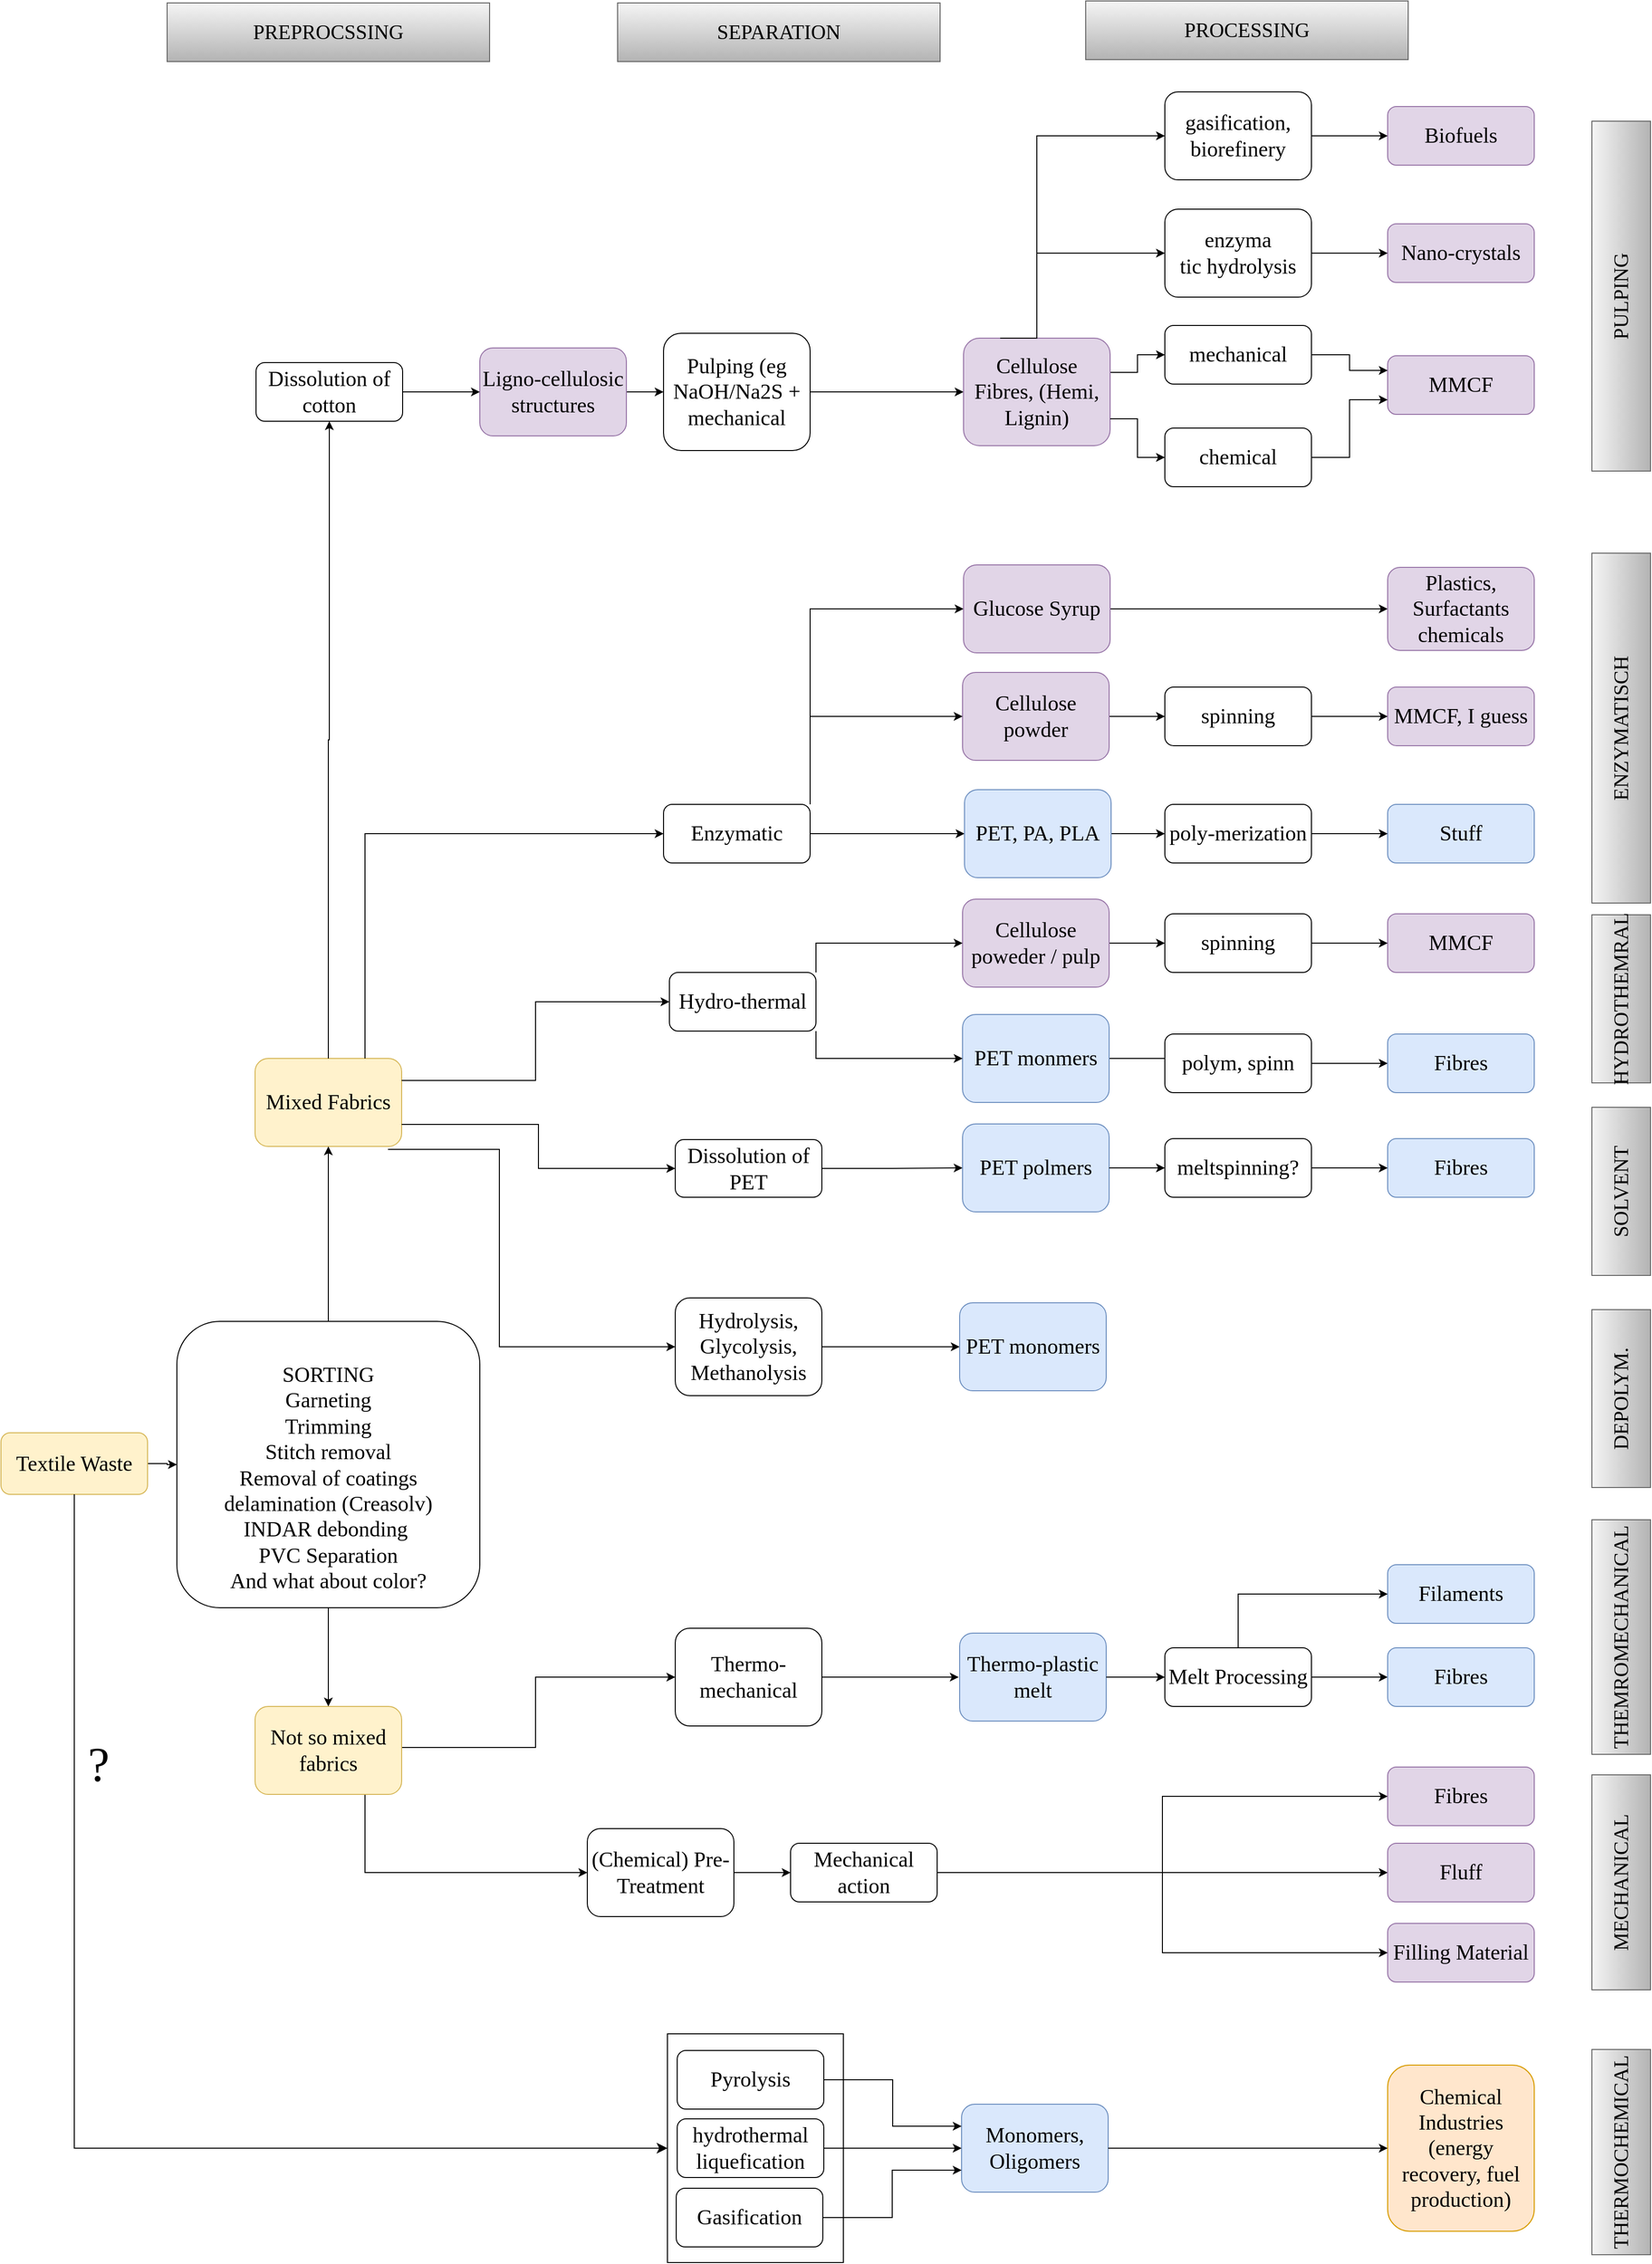 <mxfile version="24.2.5" type="github">
  <diagram name="Seite-1" id="n43Q2hlfnNrCcuuYLtz6">
    <mxGraphModel dx="1549" dy="1703" grid="1" gridSize="10" guides="1" tooltips="1" connect="1" arrows="1" fold="1" page="1" pageScale="1" pageWidth="1169" pageHeight="827" math="0" shadow="0">
      <root>
        <mxCell id="0" />
        <mxCell id="1" parent="0" />
        <mxCell id="oTmGzJvPV3tGszkm3sWM-37" value="" style="rounded=0;whiteSpace=wrap;html=1;" parent="1" vertex="1">
          <mxGeometry x="692" y="1503" width="180" height="234" as="geometry" />
        </mxCell>
        <mxCell id="oTmGzJvPV3tGszkm3sWM-26" value="" style="edgeStyle=orthogonalEdgeStyle;rounded=0;orthogonalLoop=1;jettySize=auto;html=1;" parent="1" source="uNR0yB9YS_MFiwE8tCcT-1" target="oTmGzJvPV3tGszkm3sWM-1" edge="1">
          <mxGeometry relative="1" as="geometry" />
        </mxCell>
        <mxCell id="uNR0yB9YS_MFiwE8tCcT-1" value="Textile Waste" style="rounded=1;whiteSpace=wrap;html=1;fontFamily=Rubik light;fontSize=22;fillColor=#fff2cc;strokeColor=#d6b656;" parent="1" vertex="1">
          <mxGeometry x="10" y="888" width="150" height="63" as="geometry" />
        </mxCell>
        <mxCell id="uNR0yB9YS_MFiwE8tCcT-5" value="" style="edgeStyle=orthogonalEdgeStyle;rounded=0;orthogonalLoop=1;jettySize=auto;html=1;exitX=1;exitY=0.5;exitDx=0;exitDy=0;" parent="1" source="uNR0yB9YS_MFiwE8tCcT-9" target="uNR0yB9YS_MFiwE8tCcT-4" edge="1">
          <mxGeometry relative="1" as="geometry">
            <mxPoint x="420" y="1337" as="sourcePoint" />
          </mxGeometry>
        </mxCell>
        <mxCell id="uNR0yB9YS_MFiwE8tCcT-12" value="" style="edgeStyle=orthogonalEdgeStyle;rounded=0;orthogonalLoop=1;jettySize=auto;html=1;entryX=0;entryY=0.5;entryDx=0;entryDy=0;" parent="1" source="uNR0yB9YS_MFiwE8tCcT-4" target="uNR0yB9YS_MFiwE8tCcT-6" edge="1">
          <mxGeometry relative="1" as="geometry">
            <mxPoint x="1426" y="1174" as="targetPoint" />
          </mxGeometry>
        </mxCell>
        <mxCell id="uNR0yB9YS_MFiwE8tCcT-4" value="Mechanical action" style="rounded=1;whiteSpace=wrap;html=1;fontFamily=Rubik light;fontSize=22;" parent="1" vertex="1">
          <mxGeometry x="818" y="1308" width="150" height="60" as="geometry" />
        </mxCell>
        <mxCell id="uNR0yB9YS_MFiwE8tCcT-6" value="Fluff" style="rounded=1;whiteSpace=wrap;html=1;fontFamily=Rubik light;fontSize=22;fillColor=#e1d5e7;strokeColor=#9673a6;" parent="1" vertex="1">
          <mxGeometry x="1429" y="1308" width="150" height="60" as="geometry" />
        </mxCell>
        <mxCell id="uNR0yB9YS_MFiwE8tCcT-7" value="Fibres" style="rounded=1;whiteSpace=wrap;html=1;fontFamily=Rubik light;fontSize=22;fillColor=#e1d5e7;strokeColor=#9673a6;" parent="1" vertex="1">
          <mxGeometry x="1429" y="1230" width="150" height="60" as="geometry" />
        </mxCell>
        <mxCell id="uNR0yB9YS_MFiwE8tCcT-8" value="Filling Material" style="rounded=1;whiteSpace=wrap;html=1;fontFamily=Rubik light;fontSize=22;fillColor=#e1d5e7;strokeColor=#9673a6;" parent="1" vertex="1">
          <mxGeometry x="1429" y="1390" width="150" height="60" as="geometry" />
        </mxCell>
        <mxCell id="uNR0yB9YS_MFiwE8tCcT-9" value="(Chemical) Pre- Treatment" style="rounded=1;whiteSpace=wrap;html=1;fontFamily=Rubik light;fontSize=22;" parent="1" vertex="1">
          <mxGeometry x="610" y="1293" width="150" height="90" as="geometry" />
        </mxCell>
        <mxCell id="uNR0yB9YS_MFiwE8tCcT-16" value="" style="edgeStyle=orthogonalEdgeStyle;rounded=0;orthogonalLoop=1;jettySize=auto;html=1;entryX=0;entryY=0.5;entryDx=0;entryDy=0;exitX=1;exitY=0.5;exitDx=0;exitDy=0;" parent="1" source="uNR0yB9YS_MFiwE8tCcT-4" target="uNR0yB9YS_MFiwE8tCcT-8" edge="1">
          <mxGeometry relative="1" as="geometry">
            <mxPoint x="1085" y="1436" as="sourcePoint" />
            <mxPoint x="1152" y="1366" as="targetPoint" />
          </mxGeometry>
        </mxCell>
        <mxCell id="uNR0yB9YS_MFiwE8tCcT-31" value="Mixed Fabrics" style="rounded=1;whiteSpace=wrap;html=1;fontFamily=Rubik light;fontSize=22;fillColor=#fff2cc;strokeColor=#d6b656;" parent="1" vertex="1">
          <mxGeometry x="270" y="505" width="150" height="90" as="geometry" />
        </mxCell>
        <mxCell id="uNR0yB9YS_MFiwE8tCcT-34" value="" style="edgeStyle=orthogonalEdgeStyle;rounded=0;orthogonalLoop=1;jettySize=auto;html=1;exitX=0.5;exitY=0;exitDx=0;exitDy=0;" parent="1" source="oTmGzJvPV3tGszkm3sWM-1" target="uNR0yB9YS_MFiwE8tCcT-31" edge="1">
          <mxGeometry relative="1" as="geometry">
            <mxPoint x="345" y="902" as="sourcePoint" />
          </mxGeometry>
        </mxCell>
        <mxCell id="uNR0yB9YS_MFiwE8tCcT-39" value="" style="edgeStyle=orthogonalEdgeStyle;rounded=0;orthogonalLoop=1;jettySize=auto;html=1;" parent="1" source="uNR0yB9YS_MFiwE8tCcT-36" target="uNR0yB9YS_MFiwE8tCcT-38" edge="1">
          <mxGeometry relative="1" as="geometry" />
        </mxCell>
        <mxCell id="uNR0yB9YS_MFiwE8tCcT-36" value="Melt Processing" style="rounded=1;whiteSpace=wrap;html=1;fontFamily=Rubik light;fontSize=22;" parent="1" vertex="1">
          <mxGeometry x="1201" y="1108" width="150" height="60" as="geometry" />
        </mxCell>
        <mxCell id="uNR0yB9YS_MFiwE8tCcT-37" value="" style="edgeStyle=orthogonalEdgeStyle;rounded=0;orthogonalLoop=1;jettySize=auto;html=1;entryX=0;entryY=0.5;entryDx=0;entryDy=0;exitX=0.447;exitY=0.023;exitDx=0;exitDy=0;exitPerimeter=0;" parent="1" source="uNR0yB9YS_MFiwE8tCcT-43" target="gpuwcMl62I-yFC2jny8J-45" edge="1">
          <mxGeometry relative="1" as="geometry">
            <mxPoint x="627" y="1186" as="sourcePoint" />
            <mxPoint x="700" y="1186" as="targetPoint" />
            <Array as="points">
              <mxPoint x="557" y="1210" />
              <mxPoint x="557" y="1138" />
            </Array>
          </mxGeometry>
        </mxCell>
        <mxCell id="uNR0yB9YS_MFiwE8tCcT-38" value="Fibres" style="whiteSpace=wrap;html=1;fontSize=22;fontFamily=Rubik light;rounded=1;fillColor=#dae8fc;strokeColor=#6c8ebf;" parent="1" vertex="1">
          <mxGeometry x="1429" y="1108" width="150" height="60" as="geometry" />
        </mxCell>
        <mxCell id="uNR0yB9YS_MFiwE8tCcT-40" value="Filaments" style="whiteSpace=wrap;html=1;fontSize=22;fontFamily=Rubik light;rounded=1;fillColor=#dae8fc;strokeColor=#6c8ebf;" parent="1" vertex="1">
          <mxGeometry x="1429" y="1023" width="150" height="60" as="geometry" />
        </mxCell>
        <mxCell id="uNR0yB9YS_MFiwE8tCcT-41" value="" style="edgeStyle=orthogonalEdgeStyle;rounded=0;orthogonalLoop=1;jettySize=auto;html=1;entryX=0;entryY=0.5;entryDx=0;entryDy=0;exitX=0.5;exitY=0;exitDx=0;exitDy=0;" parent="1" source="uNR0yB9YS_MFiwE8tCcT-36" target="uNR0yB9YS_MFiwE8tCcT-40" edge="1">
          <mxGeometry relative="1" as="geometry">
            <mxPoint x="1075" y="1023" as="sourcePoint" />
            <mxPoint x="1155" y="1023" as="targetPoint" />
          </mxGeometry>
        </mxCell>
        <mxCell id="uNR0yB9YS_MFiwE8tCcT-57" value="" style="edgeStyle=orthogonalEdgeStyle;rounded=0;orthogonalLoop=1;jettySize=auto;html=1;entryX=0;entryY=0.5;entryDx=0;entryDy=0;" parent="1" source="uNR0yB9YS_MFiwE8tCcT-42" target="uNR0yB9YS_MFiwE8tCcT-56" edge="1">
          <mxGeometry relative="1" as="geometry">
            <mxPoint x="790" y="-177" as="targetPoint" />
          </mxGeometry>
        </mxCell>
        <mxCell id="uNR0yB9YS_MFiwE8tCcT-42" value="Ligno-cellulosic structures" style="rounded=1;whiteSpace=wrap;html=1;fontFamily=Rubik light;fontSize=22;fillColor=#e1d5e7;strokeColor=#9673a6;" parent="1" vertex="1">
          <mxGeometry x="500" y="-222" width="150" height="90" as="geometry" />
        </mxCell>
        <mxCell id="oTmGzJvPV3tGszkm3sWM-3" value="" style="edgeStyle=orthogonalEdgeStyle;rounded=0;orthogonalLoop=1;jettySize=auto;html=1;entryX=0;entryY=0.5;entryDx=0;entryDy=0;exitX=0.75;exitY=1;exitDx=0;exitDy=0;" parent="1" source="uNR0yB9YS_MFiwE8tCcT-43" target="uNR0yB9YS_MFiwE8tCcT-9" edge="1">
          <mxGeometry relative="1" as="geometry">
            <mxPoint x="345" y="1307" as="targetPoint" />
          </mxGeometry>
        </mxCell>
        <mxCell id="uNR0yB9YS_MFiwE8tCcT-43" value="Not so mixed fabrics" style="rounded=1;whiteSpace=wrap;html=1;fontFamily=Rubik light;fontSize=22;fillColor=#fff2cc;strokeColor=#d6b656;" parent="1" vertex="1">
          <mxGeometry x="270" y="1168" width="150" height="90" as="geometry" />
        </mxCell>
        <mxCell id="uNR0yB9YS_MFiwE8tCcT-55" value="" style="edgeStyle=orthogonalEdgeStyle;rounded=0;orthogonalLoop=1;jettySize=auto;html=1;" parent="1" source="uNR0yB9YS_MFiwE8tCcT-50" target="uNR0yB9YS_MFiwE8tCcT-42" edge="1">
          <mxGeometry relative="1" as="geometry" />
        </mxCell>
        <mxCell id="uNR0yB9YS_MFiwE8tCcT-50" value="Dissolution of cotton" style="rounded=1;whiteSpace=wrap;html=1;fontFamily=Rubik light;fontSize=22;" parent="1" vertex="1">
          <mxGeometry x="271" y="-207" width="150" height="60" as="geometry" />
        </mxCell>
        <mxCell id="uNR0yB9YS_MFiwE8tCcT-52" value="Thermo-plastic melt" style="rounded=1;whiteSpace=wrap;html=1;fontFamily=Rubik light;fontSize=22;fillColor=#dae8fc;strokeColor=#6c8ebf;" parent="1" vertex="1">
          <mxGeometry x="991" y="1093" width="150" height="90" as="geometry" />
        </mxCell>
        <mxCell id="uNR0yB9YS_MFiwE8tCcT-54" value="" style="edgeStyle=orthogonalEdgeStyle;rounded=0;orthogonalLoop=1;jettySize=auto;html=1;exitX=1;exitY=0.5;exitDx=0;exitDy=0;" parent="1" source="uNR0yB9YS_MFiwE8tCcT-52" target="uNR0yB9YS_MFiwE8tCcT-36" edge="1">
          <mxGeometry relative="1" as="geometry">
            <mxPoint x="627" y="1186" as="sourcePoint" />
            <mxPoint x="940" y="1133" as="targetPoint" />
          </mxGeometry>
        </mxCell>
        <mxCell id="uNR0yB9YS_MFiwE8tCcT-59" value="" style="edgeStyle=orthogonalEdgeStyle;rounded=0;orthogonalLoop=1;jettySize=auto;html=1;exitX=1;exitY=0.5;exitDx=0;exitDy=0;" parent="1" source="uNR0yB9YS_MFiwE8tCcT-56" target="uNR0yB9YS_MFiwE8tCcT-58" edge="1">
          <mxGeometry relative="1" as="geometry">
            <mxPoint x="910" y="-169" as="sourcePoint" />
          </mxGeometry>
        </mxCell>
        <mxCell id="uNR0yB9YS_MFiwE8tCcT-56" value="Pulping (eg NaOH/Na2S + mechanical" style="whiteSpace=wrap;html=1;fontSize=22;fontFamily=Rubik light;rounded=1;" parent="1" vertex="1">
          <mxGeometry x="688" y="-237" width="150" height="120" as="geometry" />
        </mxCell>
        <mxCell id="uNR0yB9YS_MFiwE8tCcT-65" value="" style="edgeStyle=orthogonalEdgeStyle;rounded=0;orthogonalLoop=1;jettySize=auto;html=1;entryX=0;entryY=0.5;entryDx=0;entryDy=0;exitX=0.967;exitY=0.318;exitDx=0;exitDy=0;exitPerimeter=0;" parent="1" source="uNR0yB9YS_MFiwE8tCcT-58" target="uNR0yB9YS_MFiwE8tCcT-63" edge="1">
          <mxGeometry relative="1" as="geometry" />
        </mxCell>
        <mxCell id="uNR0yB9YS_MFiwE8tCcT-58" value="Cellulose Fibres, (Hemi, Lignin)" style="whiteSpace=wrap;html=1;fontSize=22;fontFamily=Rubik light;fillColor=#e1d5e7;strokeColor=#9673a6;rounded=1;" parent="1" vertex="1">
          <mxGeometry x="995" y="-232" width="150" height="110" as="geometry" />
        </mxCell>
        <mxCell id="uNR0yB9YS_MFiwE8tCcT-61" value="MMCF" style="whiteSpace=wrap;html=1;fontSize=22;fontFamily=Rubik light;rounded=1;fillColor=#e1d5e7;strokeColor=#9673a6;" parent="1" vertex="1">
          <mxGeometry x="1429" y="-214" width="150" height="60" as="geometry" />
        </mxCell>
        <mxCell id="uNR0yB9YS_MFiwE8tCcT-63" value="mechanical" style="whiteSpace=wrap;html=1;fontSize=22;fontFamily=Rubik light;rounded=1;" parent="1" vertex="1">
          <mxGeometry x="1201" y="-245" width="150" height="60" as="geometry" />
        </mxCell>
        <mxCell id="uNR0yB9YS_MFiwE8tCcT-64" value="chemical" style="whiteSpace=wrap;html=1;fontSize=22;fontFamily=Rubik light;rounded=1;" parent="1" vertex="1">
          <mxGeometry x="1201" y="-140" width="150" height="60" as="geometry" />
        </mxCell>
        <mxCell id="uNR0yB9YS_MFiwE8tCcT-68" value="" style="edgeStyle=orthogonalEdgeStyle;rounded=0;orthogonalLoop=1;jettySize=auto;html=1;entryX=0;entryY=0.25;entryDx=0;entryDy=0;exitX=1;exitY=0.5;exitDx=0;exitDy=0;" parent="1" source="uNR0yB9YS_MFiwE8tCcT-63" target="uNR0yB9YS_MFiwE8tCcT-61" edge="1">
          <mxGeometry relative="1" as="geometry">
            <mxPoint x="1081" y="-179" as="sourcePoint" />
            <mxPoint x="1181" y="-289" as="targetPoint" />
          </mxGeometry>
        </mxCell>
        <mxCell id="uNR0yB9YS_MFiwE8tCcT-69" value="" style="edgeStyle=orthogonalEdgeStyle;rounded=0;orthogonalLoop=1;jettySize=auto;html=1;entryX=0;entryY=0.75;entryDx=0;entryDy=0;exitX=1;exitY=0.5;exitDx=0;exitDy=0;" parent="1" source="uNR0yB9YS_MFiwE8tCcT-64" target="uNR0yB9YS_MFiwE8tCcT-61" edge="1">
          <mxGeometry relative="1" as="geometry">
            <mxPoint x="1301" y="-289" as="sourcePoint" />
            <mxPoint x="1421" y="-220" as="targetPoint" />
          </mxGeometry>
        </mxCell>
        <mxCell id="uNR0yB9YS_MFiwE8tCcT-70" value="Nano-crystals" style="whiteSpace=wrap;html=1;fontSize=22;fontFamily=Rubik light;rounded=1;fillColor=#e1d5e7;strokeColor=#9673a6;" parent="1" vertex="1">
          <mxGeometry x="1429" y="-349" width="150" height="60" as="geometry" />
        </mxCell>
        <mxCell id="uNR0yB9YS_MFiwE8tCcT-71" value="" style="edgeStyle=orthogonalEdgeStyle;rounded=0;orthogonalLoop=1;jettySize=auto;html=1;entryX=0;entryY=0.5;entryDx=0;entryDy=0;exitX=0.5;exitY=0;exitDx=0;exitDy=0;" parent="1" source="uNR0yB9YS_MFiwE8tCcT-58" target="uNR0yB9YS_MFiwE8tCcT-72" edge="1">
          <mxGeometry relative="1" as="geometry">
            <mxPoint x="1081" y="-179" as="sourcePoint" />
            <mxPoint x="1211" y="-205" as="targetPoint" />
            <Array as="points">
              <mxPoint x="1070" y="-319" />
            </Array>
          </mxGeometry>
        </mxCell>
        <mxCell id="uNR0yB9YS_MFiwE8tCcT-74" value="" style="edgeStyle=orthogonalEdgeStyle;rounded=0;orthogonalLoop=1;jettySize=auto;html=1;" parent="1" source="uNR0yB9YS_MFiwE8tCcT-72" target="uNR0yB9YS_MFiwE8tCcT-70" edge="1">
          <mxGeometry relative="1" as="geometry" />
        </mxCell>
        <mxCell id="uNR0yB9YS_MFiwE8tCcT-72" value="enzyma&lt;div&gt;tic hydrolysis&lt;/div&gt;" style="whiteSpace=wrap;html=1;fontSize=22;fontFamily=Rubik light;rounded=1;" parent="1" vertex="1">
          <mxGeometry x="1201" y="-364" width="150" height="90" as="geometry" />
        </mxCell>
        <mxCell id="uNR0yB9YS_MFiwE8tCcT-75" value="Biofuels" style="whiteSpace=wrap;html=1;fontSize=22;fontFamily=Rubik light;rounded=1;fillColor=#e1d5e7;strokeColor=#9673a6;" parent="1" vertex="1">
          <mxGeometry x="1429" y="-469" width="150" height="60" as="geometry" />
        </mxCell>
        <mxCell id="uNR0yB9YS_MFiwE8tCcT-78" value="" style="edgeStyle=orthogonalEdgeStyle;rounded=0;orthogonalLoop=1;jettySize=auto;html=1;" parent="1" source="uNR0yB9YS_MFiwE8tCcT-76" target="uNR0yB9YS_MFiwE8tCcT-75" edge="1">
          <mxGeometry relative="1" as="geometry" />
        </mxCell>
        <mxCell id="uNR0yB9YS_MFiwE8tCcT-76" value="gasification, biorefinery" style="whiteSpace=wrap;html=1;fontSize=22;fontFamily=Rubik light;rounded=1;" parent="1" vertex="1">
          <mxGeometry x="1201" y="-484" width="150" height="90" as="geometry" />
        </mxCell>
        <mxCell id="uNR0yB9YS_MFiwE8tCcT-77" value="" style="edgeStyle=orthogonalEdgeStyle;rounded=0;orthogonalLoop=1;jettySize=auto;html=1;entryX=0;entryY=0.5;entryDx=0;entryDy=0;exitX=0.25;exitY=0;exitDx=0;exitDy=0;" parent="1" source="uNR0yB9YS_MFiwE8tCcT-58" target="uNR0yB9YS_MFiwE8tCcT-76" edge="1">
          <mxGeometry relative="1" as="geometry">
            <mxPoint x="1025" y="-214" as="sourcePoint" />
            <mxPoint x="1181" y="-309" as="targetPoint" />
            <Array as="points">
              <mxPoint x="1070" y="-232" />
              <mxPoint x="1070" y="-439" />
            </Array>
          </mxGeometry>
        </mxCell>
        <mxCell id="gpuwcMl62I-yFC2jny8J-4" value="" style="edgeStyle=orthogonalEdgeStyle;rounded=0;orthogonalLoop=1;jettySize=auto;html=1;" parent="1" source="gpuwcMl62I-yFC2jny8J-1" target="gpuwcMl62I-yFC2jny8J-3" edge="1">
          <mxGeometry relative="1" as="geometry" />
        </mxCell>
        <mxCell id="gpuwcMl62I-yFC2jny8J-1" value="Dissolution of PET" style="rounded=1;whiteSpace=wrap;html=1;fontFamily=Rubik light;fontSize=22;" parent="1" vertex="1">
          <mxGeometry x="700" y="588" width="150" height="59" as="geometry" />
        </mxCell>
        <mxCell id="gpuwcMl62I-yFC2jny8J-3" value="PET polmers" style="rounded=1;whiteSpace=wrap;html=1;fontFamily=Rubik light;fontSize=22;fillColor=#dae8fc;strokeColor=#6c8ebf;" parent="1" vertex="1">
          <mxGeometry x="994" y="572" width="150" height="90" as="geometry" />
        </mxCell>
        <mxCell id="gpuwcMl62I-yFC2jny8J-5" value="Fibres" style="whiteSpace=wrap;html=1;fontSize=22;fontFamily=Rubik light;rounded=1;fillColor=#dae8fc;strokeColor=#6c8ebf;" parent="1" vertex="1">
          <mxGeometry x="1429" y="587" width="150" height="60" as="geometry" />
        </mxCell>
        <mxCell id="gpuwcMl62I-yFC2jny8J-6" value="" style="edgeStyle=orthogonalEdgeStyle;rounded=0;orthogonalLoop=1;jettySize=auto;html=1;entryX=0;entryY=0.5;entryDx=0;entryDy=0;" parent="1" source="gpuwcMl62I-yFC2jny8J-43" target="gpuwcMl62I-yFC2jny8J-5" edge="1">
          <mxGeometry relative="1" as="geometry">
            <mxPoint x="1110" y="640" as="sourcePoint" />
            <mxPoint x="1004" y="654" as="targetPoint" />
          </mxGeometry>
        </mxCell>
        <mxCell id="gpuwcMl62I-yFC2jny8J-10" value="" style="edgeStyle=orthogonalEdgeStyle;rounded=0;orthogonalLoop=1;jettySize=auto;html=1;" parent="1" source="gpuwcMl62I-yFC2jny8J-7" target="gpuwcMl62I-yFC2jny8J-9" edge="1">
          <mxGeometry relative="1" as="geometry" />
        </mxCell>
        <mxCell id="gpuwcMl62I-yFC2jny8J-7" value="Hydrolysis, Glycolysis, Methanolysis" style="rounded=1;whiteSpace=wrap;html=1;fontFamily=Rubik light;fontSize=22;" parent="1" vertex="1">
          <mxGeometry x="700" y="750" width="150" height="100" as="geometry" />
        </mxCell>
        <mxCell id="gpuwcMl62I-yFC2jny8J-8" value="" style="edgeStyle=orthogonalEdgeStyle;rounded=0;orthogonalLoop=1;jettySize=auto;html=1;exitX=0.907;exitY=1.033;exitDx=0;exitDy=0;entryX=0;entryY=0.5;entryDx=0;entryDy=0;exitPerimeter=0;" parent="1" source="uNR0yB9YS_MFiwE8tCcT-31" target="gpuwcMl62I-yFC2jny8J-7" edge="1">
          <mxGeometry relative="1" as="geometry">
            <mxPoint x="567" y="750" as="sourcePoint" />
            <mxPoint x="607" y="454" as="targetPoint" />
            <Array as="points">
              <mxPoint x="520" y="598" />
              <mxPoint x="520" y="800" />
            </Array>
          </mxGeometry>
        </mxCell>
        <mxCell id="gpuwcMl62I-yFC2jny8J-9" value="PET monomers" style="rounded=1;whiteSpace=wrap;html=1;fontFamily=Rubik light;fontSize=22;fillColor=#dae8fc;strokeColor=#6c8ebf;" parent="1" vertex="1">
          <mxGeometry x="991" y="755" width="150" height="90" as="geometry" />
        </mxCell>
        <mxCell id="gpuwcMl62I-yFC2jny8J-11" value="Hydro-thermal" style="rounded=1;whiteSpace=wrap;html=1;fontFamily=Rubik light;fontSize=22;" parent="1" vertex="1">
          <mxGeometry x="694" y="417" width="150" height="60" as="geometry" />
        </mxCell>
        <mxCell id="gpuwcMl62I-yFC2jny8J-14" value="" style="edgeStyle=orthogonalEdgeStyle;rounded=0;orthogonalLoop=1;jettySize=auto;html=1;exitX=0.5;exitY=0;exitDx=0;exitDy=0;entryX=0.5;entryY=1;entryDx=0;entryDy=0;" parent="1" source="uNR0yB9YS_MFiwE8tCcT-31" target="uNR0yB9YS_MFiwE8tCcT-50" edge="1">
          <mxGeometry relative="1" as="geometry">
            <mxPoint x="727" y="454" as="sourcePoint" />
            <mxPoint x="1004" y="454" as="targetPoint" />
          </mxGeometry>
        </mxCell>
        <mxCell id="gpuwcMl62I-yFC2jny8J-28" value="" style="edgeStyle=orthogonalEdgeStyle;rounded=0;orthogonalLoop=1;jettySize=auto;html=1;exitX=1;exitY=0.5;exitDx=0;exitDy=0;" parent="1" source="gpuwcMl62I-yFC2jny8J-15" target="gpuwcMl62I-yFC2jny8J-27" edge="1">
          <mxGeometry relative="1" as="geometry" />
        </mxCell>
        <mxCell id="gpuwcMl62I-yFC2jny8J-30" style="edgeStyle=orthogonalEdgeStyle;rounded=0;orthogonalLoop=1;jettySize=auto;html=1;entryX=0;entryY=0.5;entryDx=0;entryDy=0;exitX=1;exitY=0;exitDx=0;exitDy=0;" parent="1" source="gpuwcMl62I-yFC2jny8J-15" target="gpuwcMl62I-yFC2jny8J-26" edge="1">
          <mxGeometry relative="1" as="geometry">
            <mxPoint x="700" y="240" as="targetPoint" />
          </mxGeometry>
        </mxCell>
        <mxCell id="gpuwcMl62I-yFC2jny8J-15" value="Enzymatic" style="rounded=1;whiteSpace=wrap;html=1;fontFamily=Rubik light;fontSize=22;" parent="1" vertex="1">
          <mxGeometry x="688" y="245" width="150" height="60" as="geometry" />
        </mxCell>
        <mxCell id="gpuwcMl62I-yFC2jny8J-21" value="" style="edgeStyle=orthogonalEdgeStyle;rounded=0;orthogonalLoop=1;jettySize=auto;html=1;" parent="1" source="gpuwcMl62I-yFC2jny8J-16" target="gpuwcMl62I-yFC2jny8J-20" edge="1">
          <mxGeometry relative="1" as="geometry" />
        </mxCell>
        <mxCell id="gpuwcMl62I-yFC2jny8J-16" value="PET monmers" style="rounded=1;whiteSpace=wrap;html=1;fontFamily=Rubik light;fontSize=22;fillColor=#dae8fc;strokeColor=#6c8ebf;" parent="1" vertex="1">
          <mxGeometry x="994" y="460" width="150" height="90" as="geometry" />
        </mxCell>
        <mxCell id="gpuwcMl62I-yFC2jny8J-23" value="" style="edgeStyle=orthogonalEdgeStyle;rounded=0;orthogonalLoop=1;jettySize=auto;html=1;entryX=0;entryY=0.5;entryDx=0;entryDy=0;" parent="1" source="gpuwcMl62I-yFC2jny8J-18" target="gpuwcMl62I-yFC2jny8J-41" edge="1">
          <mxGeometry relative="1" as="geometry" />
        </mxCell>
        <mxCell id="gpuwcMl62I-yFC2jny8J-18" value="Cellulose poweder / pulp" style="rounded=1;whiteSpace=wrap;html=1;fontFamily=Rubik light;fontSize=22;fillColor=#e1d5e7;strokeColor=#9673a6;" parent="1" vertex="1">
          <mxGeometry x="994" y="342" width="150" height="90" as="geometry" />
        </mxCell>
        <mxCell id="gpuwcMl62I-yFC2jny8J-19" value="" style="edgeStyle=orthogonalEdgeStyle;rounded=0;orthogonalLoop=1;jettySize=auto;html=1;exitX=1;exitY=0;exitDx=0;exitDy=0;entryX=0;entryY=0.5;entryDx=0;entryDy=0;" parent="1" source="gpuwcMl62I-yFC2jny8J-11" target="gpuwcMl62I-yFC2jny8J-18" edge="1">
          <mxGeometry relative="1" as="geometry">
            <mxPoint x="727" y="520" as="sourcePoint" />
            <mxPoint x="1004" y="520" as="targetPoint" />
          </mxGeometry>
        </mxCell>
        <mxCell id="gpuwcMl62I-yFC2jny8J-20" value="Fibres" style="whiteSpace=wrap;html=1;fontSize=22;fontFamily=Rubik light;rounded=1;fillColor=#dae8fc;strokeColor=#6c8ebf;" parent="1" vertex="1">
          <mxGeometry x="1429" y="480" width="150" height="60" as="geometry" />
        </mxCell>
        <mxCell id="gpuwcMl62I-yFC2jny8J-22" value="MMCF" style="whiteSpace=wrap;html=1;fontSize=22;fontFamily=Rubik light;rounded=1;fillColor=#e1d5e7;strokeColor=#9673a6;" parent="1" vertex="1">
          <mxGeometry x="1429" y="357" width="150" height="60" as="geometry" />
        </mxCell>
        <mxCell id="gpuwcMl62I-yFC2jny8J-24" value="" style="edgeStyle=orthogonalEdgeStyle;rounded=0;orthogonalLoop=1;jettySize=auto;html=1;exitX=0.75;exitY=0;exitDx=0;exitDy=0;entryX=0;entryY=0.5;entryDx=0;entryDy=0;" parent="1" source="uNR0yB9YS_MFiwE8tCcT-31" target="gpuwcMl62I-yFC2jny8J-15" edge="1">
          <mxGeometry relative="1" as="geometry">
            <mxPoint x="440" y="655" as="sourcePoint" />
            <mxPoint x="500" y="-28" as="targetPoint" />
          </mxGeometry>
        </mxCell>
        <mxCell id="gpuwcMl62I-yFC2jny8J-36" value="" style="edgeStyle=orthogonalEdgeStyle;rounded=0;orthogonalLoop=1;jettySize=auto;html=1;entryX=0;entryY=0.5;entryDx=0;entryDy=0;" parent="1" source="gpuwcMl62I-yFC2jny8J-25" target="gpuwcMl62I-yFC2jny8J-39" edge="1">
          <mxGeometry relative="1" as="geometry" />
        </mxCell>
        <mxCell id="gpuwcMl62I-yFC2jny8J-25" value="Cellulose powder" style="rounded=1;whiteSpace=wrap;html=1;fontFamily=Rubik light;fontSize=22;fillColor=#e1d5e7;strokeColor=#9673a6;" parent="1" vertex="1">
          <mxGeometry x="994" y="110" width="150" height="90" as="geometry" />
        </mxCell>
        <mxCell id="gpuwcMl62I-yFC2jny8J-34" value="" style="edgeStyle=orthogonalEdgeStyle;rounded=0;orthogonalLoop=1;jettySize=auto;html=1;" parent="1" source="gpuwcMl62I-yFC2jny8J-26" target="gpuwcMl62I-yFC2jny8J-33" edge="1">
          <mxGeometry relative="1" as="geometry" />
        </mxCell>
        <mxCell id="gpuwcMl62I-yFC2jny8J-26" value="Glucose Syrup" style="rounded=1;whiteSpace=wrap;html=1;fontFamily=Rubik light;fontSize=22;fillColor=#e1d5e7;strokeColor=#9673a6;" parent="1" vertex="1">
          <mxGeometry x="995" width="150" height="90" as="geometry" />
        </mxCell>
        <mxCell id="gpuwcMl62I-yFC2jny8J-38" value="" style="edgeStyle=orthogonalEdgeStyle;rounded=0;orthogonalLoop=1;jettySize=auto;html=1;entryX=0;entryY=0.5;entryDx=0;entryDy=0;" parent="1" source="gpuwcMl62I-yFC2jny8J-27" target="gpuwcMl62I-yFC2jny8J-40" edge="1">
          <mxGeometry relative="1" as="geometry" />
        </mxCell>
        <mxCell id="gpuwcMl62I-yFC2jny8J-27" value="PET, PA, PLA" style="rounded=1;whiteSpace=wrap;html=1;fontFamily=Rubik light;fontSize=22;fillColor=#dae8fc;strokeColor=#6c8ebf;" parent="1" vertex="1">
          <mxGeometry x="996" y="230" width="150" height="90" as="geometry" />
        </mxCell>
        <mxCell id="gpuwcMl62I-yFC2jny8J-31" style="edgeStyle=orthogonalEdgeStyle;rounded=0;orthogonalLoop=1;jettySize=auto;html=1;entryX=0;entryY=0.5;entryDx=0;entryDy=0;exitX=1;exitY=0;exitDx=0;exitDy=0;" parent="1" source="gpuwcMl62I-yFC2jny8J-15" target="gpuwcMl62I-yFC2jny8J-25" edge="1">
          <mxGeometry relative="1" as="geometry">
            <mxPoint x="820" y="250" as="targetPoint" />
            <mxPoint x="727" y="316" as="sourcePoint" />
          </mxGeometry>
        </mxCell>
        <mxCell id="gpuwcMl62I-yFC2jny8J-33" value="Plastics, Surfactants chemicals" style="whiteSpace=wrap;html=1;fontSize=22;fontFamily=Rubik light;fillColor=#e1d5e7;strokeColor=#9673a6;rounded=1;" parent="1" vertex="1">
          <mxGeometry x="1429" y="2.5" width="150" height="85" as="geometry" />
        </mxCell>
        <mxCell id="gpuwcMl62I-yFC2jny8J-35" value="MMCF, I guess" style="whiteSpace=wrap;html=1;fontSize=22;fontFamily=Rubik light;rounded=1;fillColor=#e1d5e7;strokeColor=#9673a6;" parent="1" vertex="1">
          <mxGeometry x="1429" y="125" width="150" height="60" as="geometry" />
        </mxCell>
        <mxCell id="gpuwcMl62I-yFC2jny8J-37" value="Stuff" style="whiteSpace=wrap;html=1;fontSize=22;fontFamily=Rubik light;rounded=1;fillColor=#dae8fc;strokeColor=#6c8ebf;" parent="1" vertex="1">
          <mxGeometry x="1429" y="245" width="150" height="60" as="geometry" />
        </mxCell>
        <mxCell id="oTmGzJvPV3tGszkm3sWM-9" value="" style="edgeStyle=orthogonalEdgeStyle;rounded=0;orthogonalLoop=1;jettySize=auto;html=1;" parent="1" source="gpuwcMl62I-yFC2jny8J-39" target="gpuwcMl62I-yFC2jny8J-35" edge="1">
          <mxGeometry relative="1" as="geometry" />
        </mxCell>
        <mxCell id="gpuwcMl62I-yFC2jny8J-39" value="spinning" style="whiteSpace=wrap;html=1;fontSize=22;fontFamily=Rubik light;rounded=1;" parent="1" vertex="1">
          <mxGeometry x="1201" y="125" width="150" height="60" as="geometry" />
        </mxCell>
        <mxCell id="oTmGzJvPV3tGszkm3sWM-8" value="" style="edgeStyle=orthogonalEdgeStyle;rounded=0;orthogonalLoop=1;jettySize=auto;html=1;" parent="1" source="gpuwcMl62I-yFC2jny8J-40" target="gpuwcMl62I-yFC2jny8J-37" edge="1">
          <mxGeometry relative="1" as="geometry" />
        </mxCell>
        <mxCell id="gpuwcMl62I-yFC2jny8J-40" value="poly-merization" style="whiteSpace=wrap;html=1;fontSize=22;fontFamily=Rubik light;rounded=1;" parent="1" vertex="1">
          <mxGeometry x="1201" y="245" width="150" height="60" as="geometry" />
        </mxCell>
        <mxCell id="oTmGzJvPV3tGszkm3sWM-7" value="" style="edgeStyle=orthogonalEdgeStyle;rounded=0;orthogonalLoop=1;jettySize=auto;html=1;" parent="1" source="gpuwcMl62I-yFC2jny8J-41" target="gpuwcMl62I-yFC2jny8J-22" edge="1">
          <mxGeometry relative="1" as="geometry" />
        </mxCell>
        <mxCell id="gpuwcMl62I-yFC2jny8J-41" value="spinning" style="whiteSpace=wrap;html=1;fontSize=22;fontFamily=Rubik light;rounded=1;" parent="1" vertex="1">
          <mxGeometry x="1201" y="357" width="150" height="60" as="geometry" />
        </mxCell>
        <mxCell id="gpuwcMl62I-yFC2jny8J-42" value="polym, spinn" style="whiteSpace=wrap;html=1;fontSize=22;fontFamily=Rubik light;rounded=1;" parent="1" vertex="1">
          <mxGeometry x="1201" y="480" width="150" height="60" as="geometry" />
        </mxCell>
        <mxCell id="gpuwcMl62I-yFC2jny8J-44" value="" style="edgeStyle=orthogonalEdgeStyle;rounded=0;orthogonalLoop=1;jettySize=auto;html=1;entryX=0;entryY=0.5;entryDx=0;entryDy=0;exitX=1;exitY=0.5;exitDx=0;exitDy=0;" parent="1" source="gpuwcMl62I-yFC2jny8J-3" target="gpuwcMl62I-yFC2jny8J-43" edge="1">
          <mxGeometry relative="1" as="geometry">
            <mxPoint x="1110" y="640" as="sourcePoint" />
            <mxPoint x="1429" y="640" as="targetPoint" />
          </mxGeometry>
        </mxCell>
        <mxCell id="gpuwcMl62I-yFC2jny8J-43" value="meltspinning?" style="whiteSpace=wrap;html=1;fontSize=22;fontFamily=Rubik light;rounded=1;" parent="1" vertex="1">
          <mxGeometry x="1201" y="587" width="150" height="60" as="geometry" />
        </mxCell>
        <mxCell id="gpuwcMl62I-yFC2jny8J-45" value="Thermo-mechanical" style="rounded=1;whiteSpace=wrap;html=1;fontFamily=Rubik light;fontSize=22;" parent="1" vertex="1">
          <mxGeometry x="700" y="1088" width="150" height="100" as="geometry" />
        </mxCell>
        <mxCell id="gpuwcMl62I-yFC2jny8J-46" value="" style="edgeStyle=orthogonalEdgeStyle;rounded=0;orthogonalLoop=1;jettySize=auto;html=1;exitX=1;exitY=0.5;exitDx=0;exitDy=0;" parent="1" source="gpuwcMl62I-yFC2jny8J-45" edge="1">
          <mxGeometry relative="1" as="geometry">
            <mxPoint x="1361" y="1148" as="sourcePoint" />
            <mxPoint x="990" y="1138" as="targetPoint" />
          </mxGeometry>
        </mxCell>
        <mxCell id="gpuwcMl62I-yFC2jny8J-47" value="" style="edgeStyle=orthogonalEdgeStyle;rounded=0;orthogonalLoop=1;jettySize=auto;html=1;exitX=1;exitY=0.75;exitDx=0;exitDy=0;entryX=0;entryY=0.5;entryDx=0;entryDy=0;" parent="1" source="uNR0yB9YS_MFiwE8tCcT-31" target="gpuwcMl62I-yFC2jny8J-1" edge="1">
          <mxGeometry relative="1" as="geometry">
            <mxPoint x="860" y="560" as="sourcePoint" />
            <mxPoint x="1001" y="560" as="targetPoint" />
          </mxGeometry>
        </mxCell>
        <mxCell id="gpuwcMl62I-yFC2jny8J-48" value="" style="edgeStyle=orthogonalEdgeStyle;rounded=0;orthogonalLoop=1;jettySize=auto;html=1;exitX=1;exitY=0.25;exitDx=0;exitDy=0;entryX=0;entryY=0.5;entryDx=0;entryDy=0;" parent="1" source="uNR0yB9YS_MFiwE8tCcT-31" target="gpuwcMl62I-yFC2jny8J-11" edge="1">
          <mxGeometry relative="1" as="geometry">
            <mxPoint x="430" y="515" as="sourcePoint" />
            <mxPoint x="710" y="455" as="targetPoint" />
          </mxGeometry>
        </mxCell>
        <mxCell id="gpuwcMl62I-yFC2jny8J-49" value="" style="edgeStyle=orthogonalEdgeStyle;rounded=0;orthogonalLoop=1;jettySize=auto;html=1;entryX=0;entryY=0.5;entryDx=0;entryDy=0;exitX=1;exitY=0.75;exitDx=0;exitDy=0;" parent="1" source="uNR0yB9YS_MFiwE8tCcT-58" target="uNR0yB9YS_MFiwE8tCcT-64" edge="1">
          <mxGeometry relative="1" as="geometry">
            <mxPoint x="1110" y="-194" as="sourcePoint" />
            <mxPoint x="1211" y="-205" as="targetPoint" />
          </mxGeometry>
        </mxCell>
        <mxCell id="oTmGzJvPV3tGszkm3sWM-2" value="" style="edgeStyle=orthogonalEdgeStyle;rounded=0;orthogonalLoop=1;jettySize=auto;html=1;" parent="1" source="oTmGzJvPV3tGszkm3sWM-1" target="uNR0yB9YS_MFiwE8tCcT-43" edge="1">
          <mxGeometry relative="1" as="geometry" />
        </mxCell>
        <mxCell id="oTmGzJvPV3tGszkm3sWM-1" value="&lt;div&gt;&lt;br&gt;&lt;/div&gt;&lt;div&gt;SORTING&lt;/div&gt;Garneting&lt;div&gt;Trimming&lt;/div&gt;&lt;div&gt;Stitch removal&lt;/div&gt;&lt;div&gt;Removal of coatings&lt;/div&gt;&lt;div&gt;delamination (Creasolv)&lt;/div&gt;&lt;div&gt;INDAR debonding&amp;nbsp;&lt;/div&gt;&lt;div&gt;PVC Separation&lt;/div&gt;&lt;div&gt;And what about color?&lt;/div&gt;" style="rounded=1;whiteSpace=wrap;html=1;fontFamily=Rubik light;fontSize=22;" parent="1" vertex="1">
          <mxGeometry x="190" y="774" width="310" height="293" as="geometry" />
        </mxCell>
        <mxCell id="oTmGzJvPV3tGszkm3sWM-4" value="" style="edgeStyle=orthogonalEdgeStyle;rounded=0;orthogonalLoop=1;jettySize=auto;html=1;entryX=0;entryY=0.5;entryDx=0;entryDy=0;exitX=1;exitY=0.5;exitDx=0;exitDy=0;" parent="1" source="uNR0yB9YS_MFiwE8tCcT-4" target="uNR0yB9YS_MFiwE8tCcT-7" edge="1">
          <mxGeometry relative="1" as="geometry">
            <mxPoint x="1439" y="1348" as="targetPoint" />
            <mxPoint x="870" y="1348" as="sourcePoint" />
          </mxGeometry>
        </mxCell>
        <mxCell id="oTmGzJvPV3tGszkm3sWM-6" value="" style="edgeStyle=orthogonalEdgeStyle;rounded=0;orthogonalLoop=1;jettySize=auto;html=1;exitX=1;exitY=1;exitDx=0;exitDy=0;" parent="1" source="gpuwcMl62I-yFC2jny8J-11" target="gpuwcMl62I-yFC2jny8J-16" edge="1">
          <mxGeometry relative="1" as="geometry">
            <mxPoint x="848" y="285" as="sourcePoint" />
            <mxPoint x="1006" y="285" as="targetPoint" />
          </mxGeometry>
        </mxCell>
        <mxCell id="oTmGzJvPV3tGszkm3sWM-10" value="Pyrolysis" style="rounded=1;whiteSpace=wrap;html=1;fontFamily=Rubik light;fontSize=22;" parent="1" vertex="1">
          <mxGeometry x="702" y="1520" width="150" height="60" as="geometry" />
        </mxCell>
        <mxCell id="oTmGzJvPV3tGszkm3sWM-11" value="hydrothermal liquefication" style="rounded=1;whiteSpace=wrap;html=1;fontFamily=Rubik light;fontSize=22;" parent="1" vertex="1">
          <mxGeometry x="702" y="1590" width="150" height="60" as="geometry" />
        </mxCell>
        <mxCell id="oTmGzJvPV3tGszkm3sWM-12" value="Gasification" style="rounded=1;whiteSpace=wrap;html=1;fontFamily=Rubik light;fontSize=22;" parent="1" vertex="1">
          <mxGeometry x="701" y="1661" width="150" height="60" as="geometry" />
        </mxCell>
        <mxCell id="oTmGzJvPV3tGszkm3sWM-13" value="Monomers, Oligomers" style="rounded=1;whiteSpace=wrap;html=1;fontFamily=Rubik light;fontSize=22;fillColor=#dae8fc;strokeColor=#6c8ebf;" parent="1" vertex="1">
          <mxGeometry x="993" y="1575" width="150" height="90" as="geometry" />
        </mxCell>
        <mxCell id="oTmGzJvPV3tGszkm3sWM-15" value="" style="edgeStyle=orthogonalEdgeStyle;rounded=0;orthogonalLoop=1;jettySize=auto;html=1;exitX=1;exitY=0.5;exitDx=0;exitDy=0;entryX=0;entryY=0.25;entryDx=0;entryDy=0;" parent="1" source="oTmGzJvPV3tGszkm3sWM-10" target="oTmGzJvPV3tGszkm3sWM-13" edge="1">
          <mxGeometry relative="1" as="geometry">
            <mxPoint x="355" y="1293" as="sourcePoint" />
            <mxPoint x="355" y="1515" as="targetPoint" />
          </mxGeometry>
        </mxCell>
        <mxCell id="oTmGzJvPV3tGszkm3sWM-20" value="" style="edgeStyle=orthogonalEdgeStyle;rounded=0;orthogonalLoop=1;jettySize=auto;html=1;exitX=1;exitY=0.5;exitDx=0;exitDy=0;entryX=0;entryY=0.5;entryDx=0;entryDy=0;" parent="1" source="oTmGzJvPV3tGszkm3sWM-11" target="oTmGzJvPV3tGszkm3sWM-13" edge="1">
          <mxGeometry relative="1" as="geometry">
            <mxPoint x="430" y="1545" as="sourcePoint" />
            <mxPoint x="1080" y="1622" as="targetPoint" />
          </mxGeometry>
        </mxCell>
        <mxCell id="oTmGzJvPV3tGszkm3sWM-21" value="" style="edgeStyle=orthogonalEdgeStyle;rounded=0;orthogonalLoop=1;jettySize=auto;html=1;exitX=1;exitY=0.5;exitDx=0;exitDy=0;entryX=0;entryY=0.75;entryDx=0;entryDy=0;" parent="1" source="oTmGzJvPV3tGszkm3sWM-12" target="oTmGzJvPV3tGszkm3sWM-13" edge="1">
          <mxGeometry relative="1" as="geometry">
            <mxPoint x="430" y="1615" as="sourcePoint" />
            <mxPoint x="1070" y="1655" as="targetPoint" />
          </mxGeometry>
        </mxCell>
        <mxCell id="oTmGzJvPV3tGszkm3sWM-22" value="Chemical Industries (energy recovery, fuel production)" style="rounded=1;whiteSpace=wrap;html=1;fontFamily=Rubik light;fontSize=22;fillColor=#ffe6cc;strokeColor=#d79b00;" parent="1" vertex="1">
          <mxGeometry x="1429" y="1535" width="150" height="170" as="geometry" />
        </mxCell>
        <mxCell id="oTmGzJvPV3tGszkm3sWM-23" value="" style="edgeStyle=orthogonalEdgeStyle;rounded=0;orthogonalLoop=1;jettySize=auto;html=1;entryX=0;entryY=0.5;entryDx=0;entryDy=0;" parent="1" source="oTmGzJvPV3tGszkm3sWM-13" target="oTmGzJvPV3tGszkm3sWM-22" edge="1">
          <mxGeometry relative="1" as="geometry">
            <mxPoint x="1439" y="1373" as="targetPoint" />
            <mxPoint x="863" y="1373" as="sourcePoint" />
          </mxGeometry>
        </mxCell>
        <mxCell id="oTmGzJvPV3tGszkm3sWM-29" value="THERMOCHEMICAL" style="rounded=0;whiteSpace=wrap;html=1;fontFamily=Rubik light;fontSize=21;rotation=-90;fillColor=#f5f5f5;strokeColor=#666666;gradientColor=#b3b3b3;" parent="1" vertex="1">
          <mxGeometry x="1563" y="1594" width="210" height="60" as="geometry" />
        </mxCell>
        <mxCell id="oTmGzJvPV3tGszkm3sWM-30" value="MECHANICAL" style="rounded=0;whiteSpace=wrap;html=1;fontFamily=Rubik light;fontSize=21;rotation=-90;fillColor=#f5f5f5;strokeColor=#666666;gradientColor=#b3b3b3;" parent="1" vertex="1">
          <mxGeometry x="1558" y="1318" width="220" height="60" as="geometry" />
        </mxCell>
        <mxCell id="oTmGzJvPV3tGszkm3sWM-31" value="THEMROMECHANICAL" style="rounded=0;whiteSpace=wrap;html=1;fontFamily=Rubik light;fontSize=21;rotation=-90;fillColor=#f5f5f5;strokeColor=#666666;gradientColor=#b3b3b3;" parent="1" vertex="1">
          <mxGeometry x="1548" y="1067" width="240" height="60" as="geometry" />
        </mxCell>
        <mxCell id="oTmGzJvPV3tGszkm3sWM-32" value="DEPOLYM." style="rounded=0;whiteSpace=wrap;html=1;fontFamily=Rubik light;fontSize=21;rotation=-90;fillColor=#f5f5f5;strokeColor=#666666;gradientColor=#b3b3b3;" parent="1" vertex="1">
          <mxGeometry x="1577" y="823" width="182" height="60" as="geometry" />
        </mxCell>
        <mxCell id="oTmGzJvPV3tGszkm3sWM-33" value="SOLVENT" style="rounded=0;whiteSpace=wrap;html=1;fontFamily=Rubik light;fontSize=21;rotation=-90;fillColor=#f5f5f5;strokeColor=#666666;gradientColor=#b3b3b3;" parent="1" vertex="1">
          <mxGeometry x="1582" y="611" width="172" height="60" as="geometry" />
        </mxCell>
        <mxCell id="oTmGzJvPV3tGszkm3sWM-34" value="HYDROTHEMRAL" style="rounded=0;whiteSpace=wrap;html=1;fontFamily=Rubik light;fontSize=21;rotation=-90;fillColor=#f5f5f5;strokeColor=#666666;gradientColor=#b3b3b3;" parent="1" vertex="1">
          <mxGeometry x="1582" y="414" width="172" height="60" as="geometry" />
        </mxCell>
        <mxCell id="oTmGzJvPV3tGszkm3sWM-35" value="ENZYMATISCH" style="rounded=0;whiteSpace=wrap;html=1;fontFamily=Rubik light;fontSize=21;rotation=-90;fillColor=#f5f5f5;strokeColor=#666666;gradientColor=#b3b3b3;" parent="1" vertex="1">
          <mxGeometry x="1489" y="137" width="358" height="60" as="geometry" />
        </mxCell>
        <mxCell id="oTmGzJvPV3tGszkm3sWM-36" value="PULPING" style="rounded=0;whiteSpace=wrap;html=1;fontFamily=Rubik light;fontSize=21;rotation=-90;fillColor=#f5f5f5;strokeColor=#666666;gradientColor=#b3b3b3;" parent="1" vertex="1">
          <mxGeometry x="1489" y="-305" width="358" height="60" as="geometry" />
        </mxCell>
        <mxCell id="oTmGzJvPV3tGszkm3sWM-39" value="?" style="text;html=1;align=center;verticalAlign=middle;whiteSpace=wrap;rounded=0;fontFamily=Rubik light;fontSize=50;" parent="1" vertex="1">
          <mxGeometry x="80" y="1211" width="60" height="30" as="geometry" />
        </mxCell>
        <mxCell id="x2eDxuWVwZOcp25T5kQ2-1" value="" style="edgeStyle=elbowEdgeStyle;elbow=vertical;endArrow=classic;html=1;curved=0;rounded=0;endSize=8;startSize=8;entryX=0;entryY=0.5;entryDx=0;entryDy=0;" edge="1" parent="1" source="uNR0yB9YS_MFiwE8tCcT-1" target="oTmGzJvPV3tGszkm3sWM-37">
          <mxGeometry width="50" height="50" relative="1" as="geometry">
            <mxPoint x="490" y="1410" as="sourcePoint" />
            <mxPoint x="540" y="1460" as="targetPoint" />
            <Array as="points">
              <mxPoint x="390" y="1620" />
            </Array>
          </mxGeometry>
        </mxCell>
        <mxCell id="x2eDxuWVwZOcp25T5kQ2-2" value="SEPARATION" style="rounded=0;whiteSpace=wrap;html=1;fontFamily=Rubik light;fontSize=21;rotation=0;fillColor=#f5f5f5;strokeColor=#666666;gradientColor=#b3b3b3;" vertex="1" parent="1">
          <mxGeometry x="641" y="-575" width="330" height="60" as="geometry" />
        </mxCell>
        <mxCell id="x2eDxuWVwZOcp25T5kQ2-3" value="PROCESSING" style="rounded=0;whiteSpace=wrap;html=1;fontFamily=Rubik light;fontSize=21;rotation=0;fillColor=#f5f5f5;strokeColor=#666666;gradientColor=#b3b3b3;" vertex="1" parent="1">
          <mxGeometry x="1120" y="-577" width="330" height="60" as="geometry" />
        </mxCell>
        <mxCell id="x2eDxuWVwZOcp25T5kQ2-4" value="PREPROCSSING" style="rounded=0;whiteSpace=wrap;html=1;fontFamily=Rubik light;fontSize=21;rotation=0;fillColor=#f5f5f5;strokeColor=#666666;gradientColor=#b3b3b3;" vertex="1" parent="1">
          <mxGeometry x="180" y="-575" width="330" height="60" as="geometry" />
        </mxCell>
      </root>
    </mxGraphModel>
  </diagram>
</mxfile>
